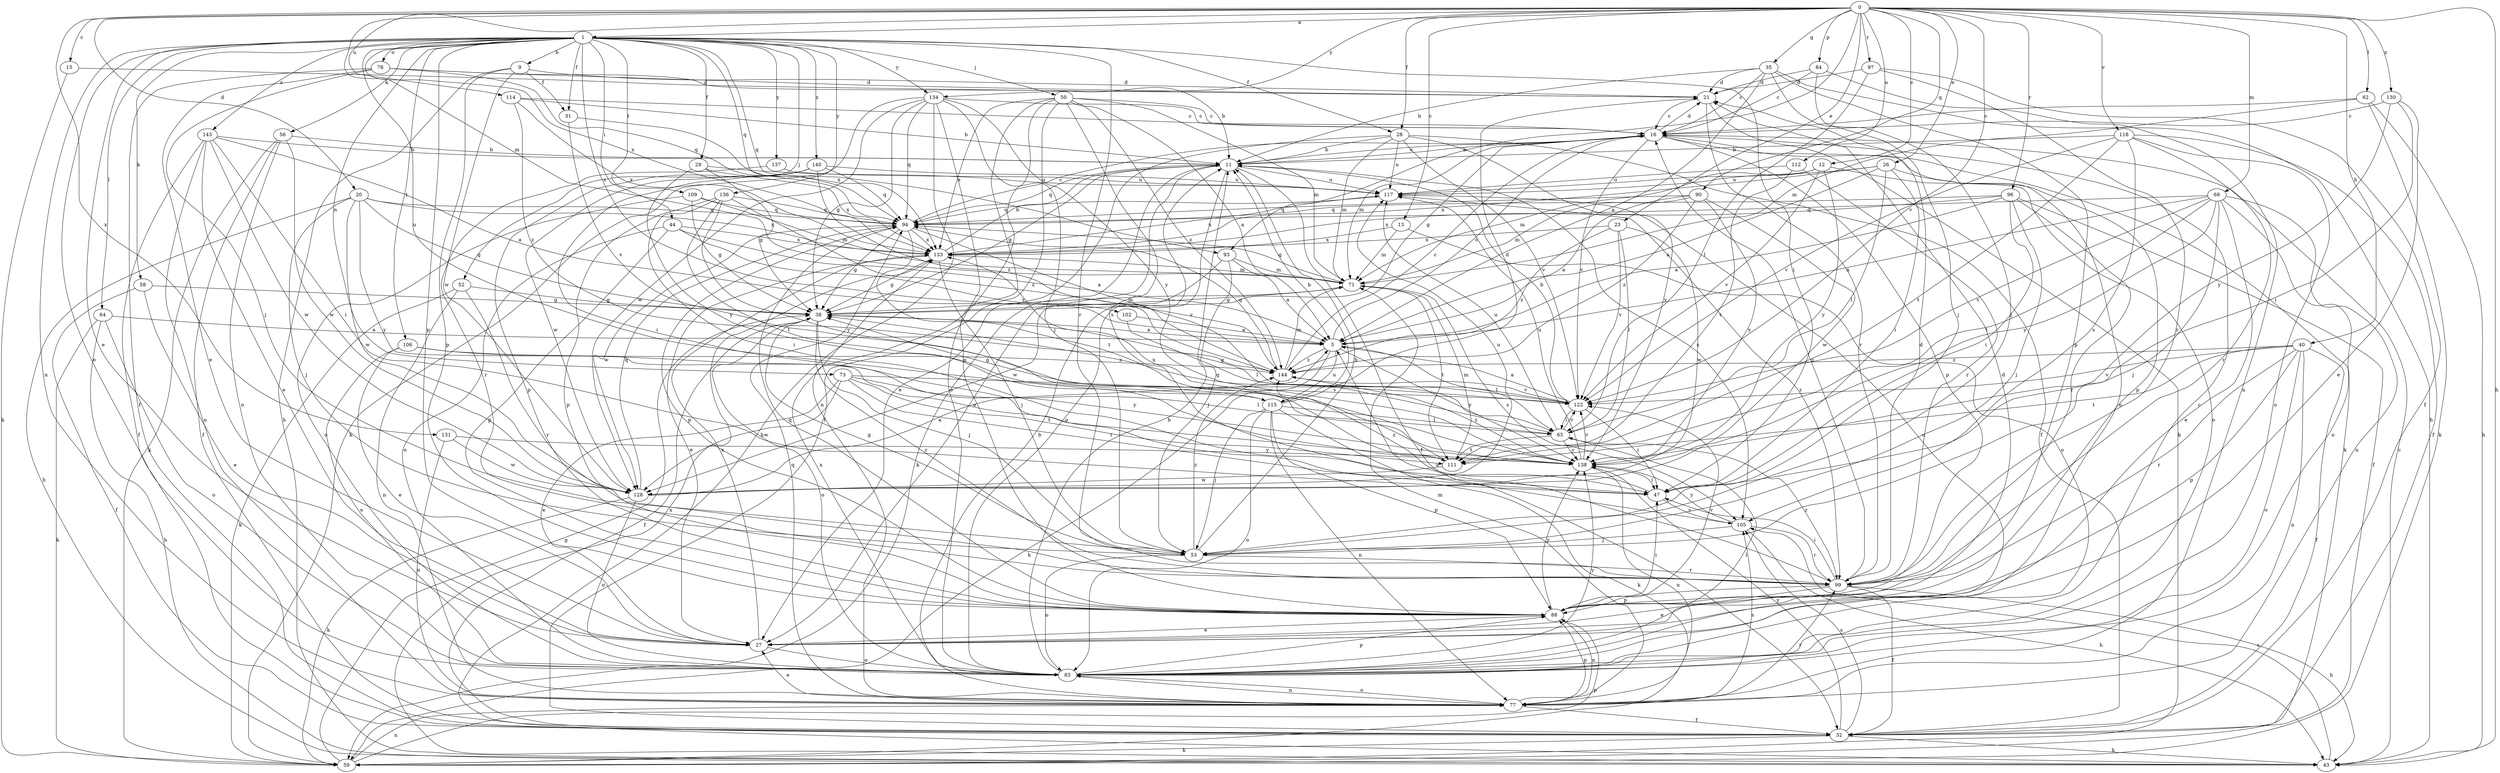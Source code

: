 strict digraph  {
0;
1;
5;
9;
11;
12;
13;
15;
16;
20;
21;
23;
26;
27;
28;
29;
31;
32;
35;
38;
40;
43;
44;
47;
50;
52;
53;
56;
58;
59;
62;
64;
65;
68;
71;
73;
77;
78;
83;
84;
88;
90;
93;
94;
96;
97;
99;
102;
105;
106;
109;
111;
112;
114;
115;
117;
118;
122;
128;
130;
131;
133;
134;
136;
137;
138;
140;
143;
144;
0 -> 1  [label=a];
0 -> 12  [label=c];
0 -> 13  [label=c];
0 -> 15  [label=c];
0 -> 20  [label=d];
0 -> 23  [label=e];
0 -> 26  [label=e];
0 -> 28  [label=f];
0 -> 35  [label=g];
0 -> 40  [label=h];
0 -> 43  [label=h];
0 -> 62  [label=l];
0 -> 68  [label=m];
0 -> 71  [label=m];
0 -> 84  [label=p];
0 -> 90  [label=q];
0 -> 93  [label=q];
0 -> 96  [label=r];
0 -> 97  [label=r];
0 -> 112  [label=u];
0 -> 114  [label=u];
0 -> 118  [label=v];
0 -> 122  [label=v];
0 -> 130  [label=x];
0 -> 131  [label=x];
0 -> 134  [label=y];
1 -> 9  [label=b];
1 -> 27  [label=e];
1 -> 28  [label=f];
1 -> 29  [label=f];
1 -> 31  [label=f];
1 -> 44  [label=i];
1 -> 47  [label=i];
1 -> 50  [label=j];
1 -> 52  [label=j];
1 -> 56  [label=k];
1 -> 58  [label=k];
1 -> 64  [label=l];
1 -> 73  [label=n];
1 -> 77  [label=n];
1 -> 78  [label=o];
1 -> 83  [label=o];
1 -> 88  [label=p];
1 -> 93  [label=q];
1 -> 94  [label=q];
1 -> 99  [label=r];
1 -> 102  [label=s];
1 -> 106  [label=t];
1 -> 109  [label=t];
1 -> 115  [label=u];
1 -> 133  [label=x];
1 -> 134  [label=y];
1 -> 136  [label=y];
1 -> 137  [label=y];
1 -> 140  [label=z];
1 -> 143  [label=z];
5 -> 16  [label=c];
5 -> 59  [label=k];
5 -> 65  [label=l];
5 -> 115  [label=u];
5 -> 138  [label=y];
5 -> 144  [label=z];
9 -> 21  [label=d];
9 -> 31  [label=f];
9 -> 43  [label=h];
9 -> 88  [label=p];
9 -> 128  [label=w];
11 -> 16  [label=c];
11 -> 27  [label=e];
11 -> 32  [label=f];
11 -> 38  [label=g];
11 -> 59  [label=k];
11 -> 83  [label=o];
11 -> 94  [label=q];
11 -> 105  [label=s];
11 -> 117  [label=u];
12 -> 71  [label=m];
12 -> 83  [label=o];
12 -> 117  [label=u];
12 -> 122  [label=v];
12 -> 138  [label=y];
13 -> 71  [label=m];
13 -> 83  [label=o];
13 -> 133  [label=x];
15 -> 21  [label=d];
15 -> 59  [label=k];
16 -> 11  [label=b];
16 -> 21  [label=d];
16 -> 38  [label=g];
16 -> 59  [label=k];
16 -> 71  [label=m];
16 -> 83  [label=o];
16 -> 88  [label=p];
16 -> 122  [label=v];
20 -> 38  [label=g];
20 -> 43  [label=h];
20 -> 53  [label=j];
20 -> 94  [label=q];
20 -> 128  [label=w];
20 -> 133  [label=x];
20 -> 138  [label=y];
21 -> 16  [label=c];
21 -> 59  [label=k];
21 -> 99  [label=r];
23 -> 65  [label=l];
23 -> 122  [label=v];
23 -> 128  [label=w];
23 -> 133  [label=x];
23 -> 144  [label=z];
26 -> 5  [label=a];
26 -> 47  [label=i];
26 -> 65  [label=l];
26 -> 88  [label=p];
26 -> 117  [label=u];
26 -> 133  [label=x];
27 -> 21  [label=d];
27 -> 83  [label=o];
27 -> 133  [label=x];
28 -> 11  [label=b];
28 -> 27  [label=e];
28 -> 32  [label=f];
28 -> 71  [label=m];
28 -> 117  [label=u];
28 -> 122  [label=v];
28 -> 138  [label=y];
29 -> 38  [label=g];
29 -> 117  [label=u];
29 -> 133  [label=x];
29 -> 138  [label=y];
31 -> 122  [label=v];
31 -> 133  [label=x];
32 -> 43  [label=h];
32 -> 59  [label=k];
32 -> 105  [label=s];
32 -> 138  [label=y];
35 -> 5  [label=a];
35 -> 11  [label=b];
35 -> 16  [label=c];
35 -> 21  [label=d];
35 -> 43  [label=h];
35 -> 53  [label=j];
35 -> 88  [label=p];
38 -> 5  [label=a];
38 -> 32  [label=f];
38 -> 53  [label=j];
38 -> 71  [label=m];
38 -> 83  [label=o];
38 -> 99  [label=r];
40 -> 32  [label=f];
40 -> 77  [label=n];
40 -> 83  [label=o];
40 -> 88  [label=p];
40 -> 99  [label=r];
40 -> 111  [label=t];
40 -> 122  [label=v];
40 -> 144  [label=z];
43 -> 16  [label=c];
43 -> 105  [label=s];
43 -> 133  [label=x];
44 -> 5  [label=a];
44 -> 83  [label=o];
44 -> 88  [label=p];
44 -> 133  [label=x];
44 -> 144  [label=z];
47 -> 105  [label=s];
47 -> 144  [label=z];
50 -> 5  [label=a];
50 -> 16  [label=c];
50 -> 32  [label=f];
50 -> 71  [label=m];
50 -> 77  [label=n];
50 -> 88  [label=p];
50 -> 105  [label=s];
50 -> 133  [label=x];
50 -> 144  [label=z];
52 -> 38  [label=g];
52 -> 59  [label=k];
52 -> 77  [label=n];
52 -> 99  [label=r];
53 -> 11  [label=b];
53 -> 38  [label=g];
53 -> 83  [label=o];
53 -> 99  [label=r];
53 -> 144  [label=z];
56 -> 11  [label=b];
56 -> 32  [label=f];
56 -> 59  [label=k];
56 -> 83  [label=o];
56 -> 128  [label=w];
58 -> 27  [label=e];
58 -> 32  [label=f];
58 -> 38  [label=g];
59 -> 38  [label=g];
59 -> 77  [label=n];
59 -> 88  [label=p];
62 -> 16  [label=c];
62 -> 43  [label=h];
62 -> 59  [label=k];
62 -> 71  [label=m];
64 -> 5  [label=a];
64 -> 43  [label=h];
64 -> 59  [label=k];
64 -> 83  [label=o];
65 -> 38  [label=g];
65 -> 99  [label=r];
65 -> 111  [label=t];
65 -> 117  [label=u];
65 -> 122  [label=v];
65 -> 138  [label=y];
68 -> 5  [label=a];
68 -> 27  [label=e];
68 -> 53  [label=j];
68 -> 77  [label=n];
68 -> 83  [label=o];
68 -> 94  [label=q];
68 -> 111  [label=t];
68 -> 122  [label=v];
68 -> 138  [label=y];
71 -> 38  [label=g];
71 -> 94  [label=q];
71 -> 105  [label=s];
71 -> 111  [label=t];
73 -> 27  [label=e];
73 -> 47  [label=i];
73 -> 65  [label=l];
73 -> 111  [label=t];
73 -> 122  [label=v];
73 -> 128  [label=w];
77 -> 11  [label=b];
77 -> 27  [label=e];
77 -> 32  [label=f];
77 -> 71  [label=m];
77 -> 83  [label=o];
77 -> 88  [label=p];
77 -> 94  [label=q];
77 -> 99  [label=r];
77 -> 105  [label=s];
78 -> 11  [label=b];
78 -> 21  [label=d];
78 -> 27  [label=e];
78 -> 32  [label=f];
78 -> 53  [label=j];
78 -> 94  [label=q];
83 -> 11  [label=b];
83 -> 16  [label=c];
83 -> 65  [label=l];
83 -> 77  [label=n];
83 -> 88  [label=p];
83 -> 117  [label=u];
83 -> 133  [label=x];
83 -> 138  [label=y];
84 -> 16  [label=c];
84 -> 21  [label=d];
84 -> 53  [label=j];
84 -> 77  [label=n];
88 -> 27  [label=e];
88 -> 47  [label=i];
88 -> 77  [label=n];
88 -> 94  [label=q];
88 -> 122  [label=v];
88 -> 138  [label=y];
90 -> 5  [label=a];
90 -> 71  [label=m];
90 -> 94  [label=q];
90 -> 128  [label=w];
90 -> 138  [label=y];
90 -> 144  [label=z];
93 -> 5  [label=a];
93 -> 53  [label=j];
93 -> 71  [label=m];
93 -> 128  [label=w];
94 -> 16  [label=c];
94 -> 38  [label=g];
94 -> 88  [label=p];
94 -> 111  [label=t];
94 -> 122  [label=v];
94 -> 128  [label=w];
94 -> 133  [label=x];
96 -> 5  [label=a];
96 -> 32  [label=f];
96 -> 47  [label=i];
96 -> 53  [label=j];
96 -> 94  [label=q];
96 -> 99  [label=r];
96 -> 133  [label=x];
97 -> 21  [label=d];
97 -> 32  [label=f];
97 -> 65  [label=l];
97 -> 99  [label=r];
99 -> 5  [label=a];
99 -> 16  [label=c];
99 -> 21  [label=d];
99 -> 27  [label=e];
99 -> 32  [label=f];
99 -> 43  [label=h];
99 -> 47  [label=i];
99 -> 88  [label=p];
102 -> 5  [label=a];
102 -> 65  [label=l];
105 -> 43  [label=h];
105 -> 53  [label=j];
105 -> 99  [label=r];
105 -> 138  [label=y];
106 -> 27  [label=e];
106 -> 83  [label=o];
106 -> 138  [label=y];
106 -> 144  [label=z];
109 -> 38  [label=g];
109 -> 71  [label=m];
109 -> 83  [label=o];
109 -> 94  [label=q];
111 -> 71  [label=m];
111 -> 128  [label=w];
111 -> 133  [label=x];
112 -> 99  [label=r];
112 -> 111  [label=t];
112 -> 117  [label=u];
114 -> 11  [label=b];
114 -> 16  [label=c];
114 -> 133  [label=x];
114 -> 144  [label=z];
115 -> 11  [label=b];
115 -> 21  [label=d];
115 -> 38  [label=g];
115 -> 53  [label=j];
115 -> 59  [label=k];
115 -> 65  [label=l];
115 -> 77  [label=n];
115 -> 83  [label=o];
115 -> 88  [label=p];
117 -> 94  [label=q];
117 -> 99  [label=r];
118 -> 11  [label=b];
118 -> 32  [label=f];
118 -> 83  [label=o];
118 -> 99  [label=r];
118 -> 105  [label=s];
118 -> 111  [label=t];
118 -> 122  [label=v];
122 -> 5  [label=a];
122 -> 11  [label=b];
122 -> 38  [label=g];
122 -> 47  [label=i];
122 -> 65  [label=l];
128 -> 5  [label=a];
128 -> 59  [label=k];
128 -> 83  [label=o];
128 -> 94  [label=q];
128 -> 117  [label=u];
130 -> 16  [label=c];
130 -> 27  [label=e];
130 -> 47  [label=i];
130 -> 138  [label=y];
131 -> 77  [label=n];
131 -> 128  [label=w];
131 -> 138  [label=y];
133 -> 11  [label=b];
133 -> 27  [label=e];
133 -> 38  [label=g];
133 -> 53  [label=j];
133 -> 71  [label=m];
133 -> 117  [label=u];
134 -> 16  [label=c];
134 -> 38  [label=g];
134 -> 43  [label=h];
134 -> 53  [label=j];
134 -> 59  [label=k];
134 -> 83  [label=o];
134 -> 94  [label=q];
134 -> 128  [label=w];
134 -> 138  [label=y];
136 -> 47  [label=i];
136 -> 88  [label=p];
136 -> 94  [label=q];
136 -> 111  [label=t];
136 -> 138  [label=y];
136 -> 144  [label=z];
137 -> 99  [label=r];
137 -> 117  [label=u];
138 -> 47  [label=i];
138 -> 77  [label=n];
138 -> 117  [label=u];
138 -> 122  [label=v];
138 -> 144  [label=z];
140 -> 47  [label=i];
140 -> 88  [label=p];
140 -> 94  [label=q];
140 -> 117  [label=u];
140 -> 128  [label=w];
140 -> 144  [label=z];
143 -> 5  [label=a];
143 -> 11  [label=b];
143 -> 27  [label=e];
143 -> 32  [label=f];
143 -> 47  [label=i];
143 -> 77  [label=n];
143 -> 128  [label=w];
144 -> 16  [label=c];
144 -> 71  [label=m];
144 -> 94  [label=q];
144 -> 122  [label=v];
}
